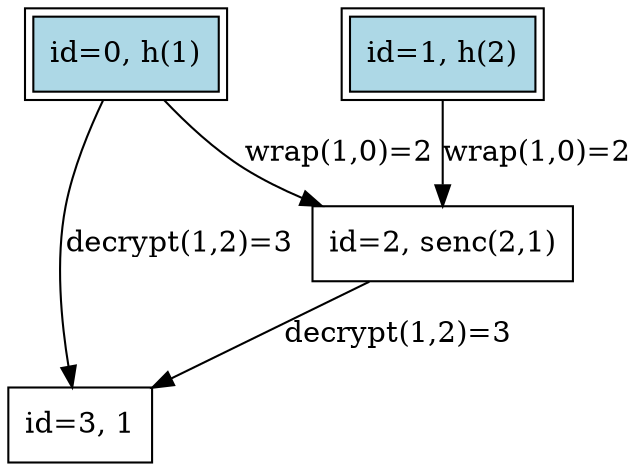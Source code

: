 digraph {
    0 [ label = "id=0, h(1)" shape=box, style=filled, fillcolor=lightblue, peripheries=2]
    1 [ label = "id=1, h(2)" shape=box, style=filled, fillcolor=lightblue, peripheries=2]
    2 [ label = "id=2, senc(2,1)" shape=box]
    3 [ label = "id=3, 1" shape=box]
    0 -> 2 [ label = "wrap(1,0)=2" ]
    1 -> 2 [ label = "wrap(1,0)=2" ]
    0 -> 3 [ label = "decrypt(1,2)=3" ]
    2 -> 3 [ label = "decrypt(1,2)=3" ]
}
